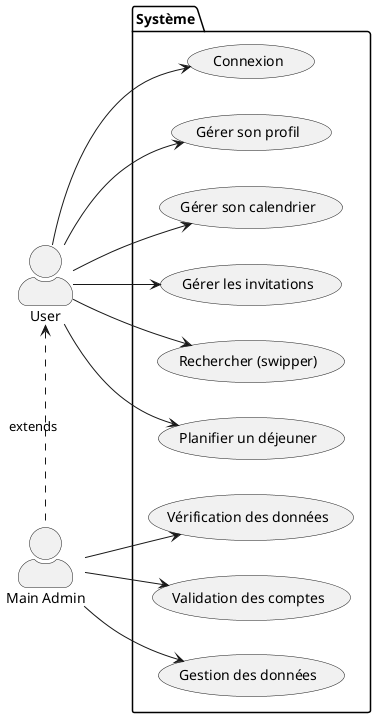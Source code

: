 @startuml usecase

left to right direction
skinparam actorStyle awesome
package Système {
  usecase "Connexion" as UC1
  usecase "Gérer son profil" as UC2
  usecase "Gérer son calendrier" as UC3
  usecase "Gérer les invitations" as UC4
  usecase "Rechercher (swipper)" as UC5
  usecase "Planifier un déjeuner" as UC6
  usecase "Vérification des données" as UC7
  usecase "Validation des comptes" as UC8
  usecase "Gestion des données" as UC9
}
:User: --> UC1
:User: --> UC2
:User: --> UC3
:User: --> UC4
:User: --> UC5
:User: --> UC6
"Main Admin" as Admin
:Admin: --> UC7
:Admin: --> UC8
:Admin: --> UC9
:User: <. :Admin: : extends
@enduml